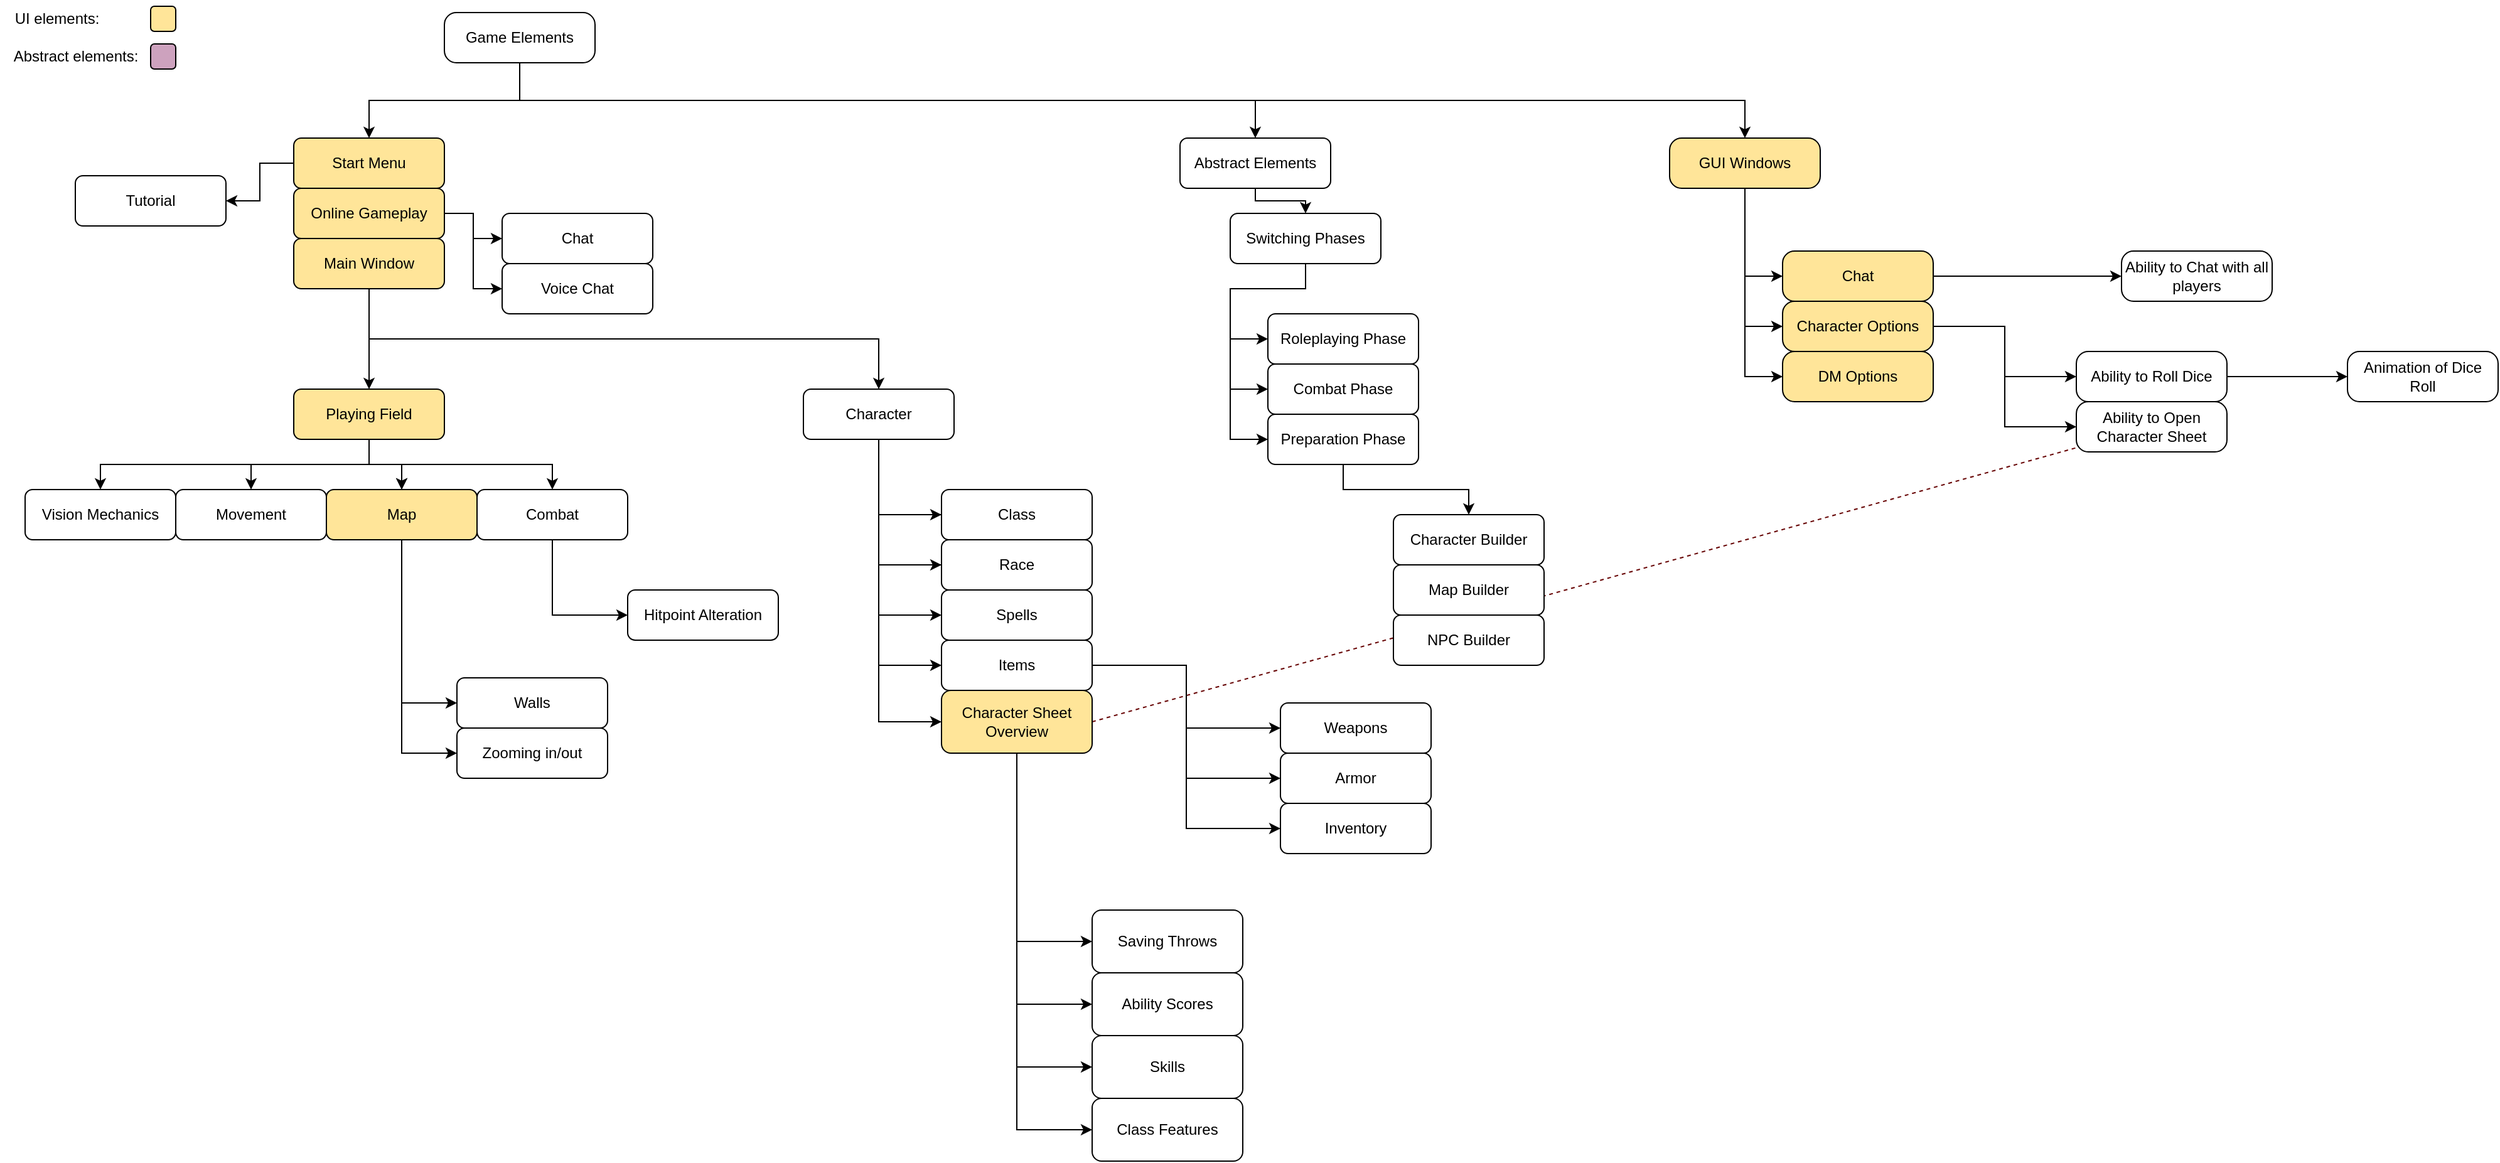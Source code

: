 <mxfile version="20.6.0" type="github">
  <diagram id="C5RBs43oDa-KdzZeNtuy" name="Page-1">
    <mxGraphModel dx="2328" dy="1014" grid="1" gridSize="10" guides="1" tooltips="1" connect="1" arrows="1" fold="1" page="1" pageScale="1" pageWidth="827" pageHeight="1169" math="0" shadow="0">
      <root>
        <mxCell id="WIyWlLk6GJQsqaUBKTNV-0" />
        <mxCell id="WIyWlLk6GJQsqaUBKTNV-1" parent="WIyWlLk6GJQsqaUBKTNV-0" />
        <mxCell id="N38WtRVTKWSG2oZ_eV62-8" value="" style="endArrow=none;dashed=1;html=1;rounded=0;entryX=0.5;entryY=1;entryDx=0;entryDy=0;exitX=1;exitY=0.5;exitDx=0;exitDy=0;fillColor=#660000;strokeColor=#660000;" parent="WIyWlLk6GJQsqaUBKTNV-1" source="jx4LFwp-OBBai578u4oB-44" target="N38WtRVTKWSG2oZ_eV62-4" edge="1">
          <mxGeometry width="50" height="50" relative="1" as="geometry">
            <mxPoint x="1400" y="530" as="sourcePoint" />
            <mxPoint x="1450" y="480" as="targetPoint" />
            <Array as="points">
              <mxPoint x="1714" y="350" />
            </Array>
          </mxGeometry>
        </mxCell>
        <mxCell id="jx4LFwp-OBBai578u4oB-67" style="edgeStyle=orthogonalEdgeStyle;rounded=0;orthogonalLoop=1;jettySize=auto;html=1;entryX=0.5;entryY=0;entryDx=0;entryDy=0;" parent="WIyWlLk6GJQsqaUBKTNV-1" source="X6m0LNsTIrMTmhEbzn1Y-8" target="X6m0LNsTIrMTmhEbzn1Y-15" edge="1">
          <mxGeometry relative="1" as="geometry" />
        </mxCell>
        <mxCell id="jx4LFwp-OBBai578u4oB-74" style="edgeStyle=orthogonalEdgeStyle;rounded=0;orthogonalLoop=1;jettySize=auto;html=1;exitX=0.5;exitY=1;exitDx=0;exitDy=0;" parent="WIyWlLk6GJQsqaUBKTNV-1" source="X6m0LNsTIrMTmhEbzn1Y-8" target="X6m0LNsTIrMTmhEbzn1Y-19" edge="1">
          <mxGeometry relative="1" as="geometry" />
        </mxCell>
        <mxCell id="jx4LFwp-OBBai578u4oB-75" style="edgeStyle=orthogonalEdgeStyle;rounded=0;orthogonalLoop=1;jettySize=auto;html=1;entryX=0.5;entryY=0;entryDx=0;entryDy=0;exitX=0.5;exitY=1;exitDx=0;exitDy=0;" parent="WIyWlLk6GJQsqaUBKTNV-1" source="X6m0LNsTIrMTmhEbzn1Y-8" target="jx4LFwp-OBBai578u4oB-64" edge="1">
          <mxGeometry relative="1" as="geometry" />
        </mxCell>
        <mxCell id="X6m0LNsTIrMTmhEbzn1Y-8" value="Game Elements" style="rounded=1;whiteSpace=wrap;html=1;arcSize=24;" parent="WIyWlLk6GJQsqaUBKTNV-1" vertex="1">
          <mxGeometry x="354" y="20" width="120" height="40" as="geometry" />
        </mxCell>
        <mxCell id="A_jg6QtYTX-o13DUDRs6-0" value="" style="edgeStyle=orthogonalEdgeStyle;rounded=0;orthogonalLoop=1;jettySize=auto;html=1;" parent="WIyWlLk6GJQsqaUBKTNV-1" source="X6m0LNsTIrMTmhEbzn1Y-15" target="LVBtN3Xu9n1xNQjiw8Hy-2" edge="1">
          <mxGeometry relative="1" as="geometry" />
        </mxCell>
        <mxCell id="X6m0LNsTIrMTmhEbzn1Y-15" value="Start Menu" style="rounded=1;whiteSpace=wrap;html=1;fillColor=#FFE599;" parent="WIyWlLk6GJQsqaUBKTNV-1" vertex="1">
          <mxGeometry x="234" y="120" width="120" height="40" as="geometry" />
        </mxCell>
        <mxCell id="jx4LFwp-OBBai578u4oB-3" style="edgeStyle=orthogonalEdgeStyle;rounded=0;orthogonalLoop=1;jettySize=auto;html=1;exitX=1;exitY=0.5;exitDx=0;exitDy=0;entryX=0;entryY=0.5;entryDx=0;entryDy=0;" parent="WIyWlLk6GJQsqaUBKTNV-1" source="X6m0LNsTIrMTmhEbzn1Y-16" target="jx4LFwp-OBBai578u4oB-2" edge="1">
          <mxGeometry relative="1" as="geometry" />
        </mxCell>
        <mxCell id="jx4LFwp-OBBai578u4oB-53" style="edgeStyle=orthogonalEdgeStyle;rounded=0;orthogonalLoop=1;jettySize=auto;html=1;exitX=1;exitY=0.5;exitDx=0;exitDy=0;entryX=0;entryY=0.5;entryDx=0;entryDy=0;" parent="WIyWlLk6GJQsqaUBKTNV-1" source="X6m0LNsTIrMTmhEbzn1Y-16" target="jx4LFwp-OBBai578u4oB-4" edge="1">
          <mxGeometry relative="1" as="geometry" />
        </mxCell>
        <mxCell id="X6m0LNsTIrMTmhEbzn1Y-16" value="Online Gameplay" style="rounded=1;whiteSpace=wrap;html=1;fillColor=#FFE599;" parent="WIyWlLk6GJQsqaUBKTNV-1" vertex="1">
          <mxGeometry x="234" y="160" width="120" height="40" as="geometry" />
        </mxCell>
        <mxCell id="jx4LFwp-OBBai578u4oB-26" style="edgeStyle=orthogonalEdgeStyle;rounded=0;orthogonalLoop=1;jettySize=auto;html=1;exitX=0.5;exitY=1;exitDx=0;exitDy=0;" parent="WIyWlLk6GJQsqaUBKTNV-1" source="X6m0LNsTIrMTmhEbzn1Y-17" target="jx4LFwp-OBBai578u4oB-25" edge="1">
          <mxGeometry relative="1" as="geometry" />
        </mxCell>
        <mxCell id="X6m0LNsTIrMTmhEbzn1Y-17" value="Main Window" style="rounded=1;whiteSpace=wrap;html=1;fillColor=#FFE599;" parent="WIyWlLk6GJQsqaUBKTNV-1" vertex="1">
          <mxGeometry x="234" y="200" width="120" height="40" as="geometry" />
        </mxCell>
        <mxCell id="jx4LFwp-OBBai578u4oB-8" style="edgeStyle=orthogonalEdgeStyle;rounded=0;orthogonalLoop=1;jettySize=auto;html=1;exitX=0.5;exitY=1;exitDx=0;exitDy=0;entryX=0.5;entryY=0;entryDx=0;entryDy=0;" parent="WIyWlLk6GJQsqaUBKTNV-1" source="X6m0LNsTIrMTmhEbzn1Y-19" target="X6m0LNsTIrMTmhEbzn1Y-24" edge="1">
          <mxGeometry relative="1" as="geometry">
            <Array as="points">
              <mxPoint x="1000" y="170" />
              <mxPoint x="1040" y="170" />
            </Array>
          </mxGeometry>
        </mxCell>
        <mxCell id="X6m0LNsTIrMTmhEbzn1Y-19" value="Abstract Elements" style="rounded=1;whiteSpace=wrap;html=1;" parent="WIyWlLk6GJQsqaUBKTNV-1" vertex="1">
          <mxGeometry x="940" y="120" width="120" height="40" as="geometry" />
        </mxCell>
        <mxCell id="X6m0LNsTIrMTmhEbzn1Y-21" value="Roleplaying Phase&lt;br&gt;" style="rounded=1;whiteSpace=wrap;html=1;" parent="WIyWlLk6GJQsqaUBKTNV-1" vertex="1">
          <mxGeometry x="1010" y="260" width="120" height="40" as="geometry" />
        </mxCell>
        <mxCell id="X6m0LNsTIrMTmhEbzn1Y-22" value="Combat Phase" style="rounded=1;whiteSpace=wrap;html=1;" parent="WIyWlLk6GJQsqaUBKTNV-1" vertex="1">
          <mxGeometry x="1010" y="300" width="120" height="40" as="geometry" />
        </mxCell>
        <mxCell id="jx4LFwp-OBBai578u4oB-10" style="edgeStyle=orthogonalEdgeStyle;rounded=0;orthogonalLoop=1;jettySize=auto;html=1;exitX=0.5;exitY=1;exitDx=0;exitDy=0;" parent="WIyWlLk6GJQsqaUBKTNV-1" source="X6m0LNsTIrMTmhEbzn1Y-23" target="jx4LFwp-OBBai578u4oB-9" edge="1">
          <mxGeometry relative="1" as="geometry" />
        </mxCell>
        <mxCell id="X6m0LNsTIrMTmhEbzn1Y-23" value="Preparation Phase" style="rounded=1;whiteSpace=wrap;html=1;" parent="WIyWlLk6GJQsqaUBKTNV-1" vertex="1">
          <mxGeometry x="1010" y="340" width="120" height="40" as="geometry" />
        </mxCell>
        <mxCell id="X6m0LNsTIrMTmhEbzn1Y-24" value="Switching Phases" style="rounded=1;whiteSpace=wrap;html=1;" parent="WIyWlLk6GJQsqaUBKTNV-1" vertex="1">
          <mxGeometry x="980" y="180" width="120" height="40" as="geometry" />
        </mxCell>
        <mxCell id="X6m0LNsTIrMTmhEbzn1Y-34" value="" style="endArrow=classic;html=1;rounded=0;exitX=0.5;exitY=1;exitDx=0;exitDy=0;entryX=0;entryY=0.5;entryDx=0;entryDy=0;" parent="WIyWlLk6GJQsqaUBKTNV-1" source="X6m0LNsTIrMTmhEbzn1Y-24" target="X6m0LNsTIrMTmhEbzn1Y-21" edge="1">
          <mxGeometry width="50" height="50" relative="1" as="geometry">
            <mxPoint x="980" y="240" as="sourcePoint" />
            <mxPoint x="980" y="340" as="targetPoint" />
            <Array as="points">
              <mxPoint x="1040" y="240" />
              <mxPoint x="980" y="240" />
              <mxPoint x="980" y="280" />
            </Array>
          </mxGeometry>
        </mxCell>
        <mxCell id="X6m0LNsTIrMTmhEbzn1Y-35" value="" style="endArrow=classic;html=1;rounded=0;entryX=0;entryY=0.5;entryDx=0;entryDy=0;" parent="WIyWlLk6GJQsqaUBKTNV-1" target="X6m0LNsTIrMTmhEbzn1Y-23" edge="1">
          <mxGeometry width="50" height="50" relative="1" as="geometry">
            <mxPoint x="980" y="240" as="sourcePoint" />
            <mxPoint x="1017" y="270" as="targetPoint" />
            <Array as="points">
              <mxPoint x="980" y="360" />
            </Array>
          </mxGeometry>
        </mxCell>
        <mxCell id="X6m0LNsTIrMTmhEbzn1Y-38" value="" style="endArrow=classic;html=1;rounded=0;entryX=0;entryY=0.5;entryDx=0;entryDy=0;" parent="WIyWlLk6GJQsqaUBKTNV-1" target="X6m0LNsTIrMTmhEbzn1Y-22" edge="1">
          <mxGeometry width="50" height="50" relative="1" as="geometry">
            <mxPoint x="980" y="240" as="sourcePoint" />
            <mxPoint x="1027" y="280" as="targetPoint" />
            <Array as="points">
              <mxPoint x="980" y="320" />
            </Array>
          </mxGeometry>
        </mxCell>
        <mxCell id="X6m0LNsTIrMTmhEbzn1Y-41" value="" style="endArrow=classic;html=1;rounded=0;exitX=0.5;exitY=1;exitDx=0;exitDy=0;" parent="WIyWlLk6GJQsqaUBKTNV-1" source="X6m0LNsTIrMTmhEbzn1Y-17" edge="1">
          <mxGeometry width="50" height="50" relative="1" as="geometry">
            <mxPoint x="410" y="320" as="sourcePoint" />
            <mxPoint x="294" y="320" as="targetPoint" />
          </mxGeometry>
        </mxCell>
        <mxCell id="jx4LFwp-OBBai578u4oB-14" style="edgeStyle=orthogonalEdgeStyle;rounded=0;orthogonalLoop=1;jettySize=auto;html=1;exitX=0.5;exitY=1;exitDx=0;exitDy=0;" parent="WIyWlLk6GJQsqaUBKTNV-1" source="X6m0LNsTIrMTmhEbzn1Y-42" target="jx4LFwp-OBBai578u4oB-13" edge="1">
          <mxGeometry relative="1" as="geometry" />
        </mxCell>
        <mxCell id="jx4LFwp-OBBai578u4oB-16" style="edgeStyle=orthogonalEdgeStyle;rounded=0;orthogonalLoop=1;jettySize=auto;html=1;exitX=0.5;exitY=1;exitDx=0;exitDy=0;" parent="WIyWlLk6GJQsqaUBKTNV-1" source="X6m0LNsTIrMTmhEbzn1Y-42" target="jx4LFwp-OBBai578u4oB-15" edge="1">
          <mxGeometry relative="1" as="geometry" />
        </mxCell>
        <mxCell id="jx4LFwp-OBBai578u4oB-18" style="edgeStyle=orthogonalEdgeStyle;rounded=0;orthogonalLoop=1;jettySize=auto;html=1;exitX=0.5;exitY=1;exitDx=0;exitDy=0;" parent="WIyWlLk6GJQsqaUBKTNV-1" source="X6m0LNsTIrMTmhEbzn1Y-42" target="jx4LFwp-OBBai578u4oB-17" edge="1">
          <mxGeometry relative="1" as="geometry" />
        </mxCell>
        <mxCell id="jx4LFwp-OBBai578u4oB-20" style="edgeStyle=orthogonalEdgeStyle;rounded=0;orthogonalLoop=1;jettySize=auto;html=1;exitX=0.5;exitY=1;exitDx=0;exitDy=0;" parent="WIyWlLk6GJQsqaUBKTNV-1" source="X6m0LNsTIrMTmhEbzn1Y-42" target="jx4LFwp-OBBai578u4oB-19" edge="1">
          <mxGeometry relative="1" as="geometry" />
        </mxCell>
        <mxCell id="A_jg6QtYTX-o13DUDRs6-1" value="" style="edgeStyle=orthogonalEdgeStyle;rounded=0;orthogonalLoop=1;jettySize=auto;html=1;" parent="WIyWlLk6GJQsqaUBKTNV-1" source="X6m0LNsTIrMTmhEbzn1Y-42" target="jx4LFwp-OBBai578u4oB-15" edge="1">
          <mxGeometry relative="1" as="geometry" />
        </mxCell>
        <mxCell id="X6m0LNsTIrMTmhEbzn1Y-42" value="Playing Field" style="rounded=1;whiteSpace=wrap;html=1;fillColor=#FFE599;" parent="WIyWlLk6GJQsqaUBKTNV-1" vertex="1">
          <mxGeometry x="234" y="320" width="120" height="40" as="geometry" />
        </mxCell>
        <mxCell id="jx4LFwp-OBBai578u4oB-0" value="" style="rounded=1;whiteSpace=wrap;html=1;fillColor=#FFE599;" parent="WIyWlLk6GJQsqaUBKTNV-1" vertex="1">
          <mxGeometry x="120" y="15" width="20" height="20" as="geometry" />
        </mxCell>
        <mxCell id="jx4LFwp-OBBai578u4oB-5" style="edgeStyle=orthogonalEdgeStyle;rounded=0;orthogonalLoop=1;jettySize=auto;html=1;" parent="WIyWlLk6GJQsqaUBKTNV-1" source="jx4LFwp-OBBai578u4oB-2" target="jx4LFwp-OBBai578u4oB-4" edge="1">
          <mxGeometry relative="1" as="geometry" />
        </mxCell>
        <mxCell id="jx4LFwp-OBBai578u4oB-2" value="Chat" style="rounded=1;whiteSpace=wrap;html=1;" parent="WIyWlLk6GJQsqaUBKTNV-1" vertex="1">
          <mxGeometry x="400" y="180" width="120" height="40" as="geometry" />
        </mxCell>
        <mxCell id="jx4LFwp-OBBai578u4oB-4" value="Voice Chat" style="rounded=1;whiteSpace=wrap;html=1;" parent="WIyWlLk6GJQsqaUBKTNV-1" vertex="1">
          <mxGeometry x="400" y="220" width="120" height="40" as="geometry" />
        </mxCell>
        <mxCell id="jx4LFwp-OBBai578u4oB-12" style="edgeStyle=orthogonalEdgeStyle;rounded=0;orthogonalLoop=1;jettySize=auto;html=1;exitX=0.5;exitY=1;exitDx=0;exitDy=0;" parent="WIyWlLk6GJQsqaUBKTNV-1" source="jx4LFwp-OBBai578u4oB-9" target="jx4LFwp-OBBai578u4oB-11" edge="1">
          <mxGeometry relative="1" as="geometry" />
        </mxCell>
        <mxCell id="jx4LFwp-OBBai578u4oB-9" value="Character Builder" style="rounded=1;whiteSpace=wrap;html=1;" parent="WIyWlLk6GJQsqaUBKTNV-1" vertex="1">
          <mxGeometry x="1110" y="420" width="120" height="40" as="geometry" />
        </mxCell>
        <mxCell id="jx4LFwp-OBBai578u4oB-11" value="Map Builder" style="rounded=1;whiteSpace=wrap;html=1;" parent="WIyWlLk6GJQsqaUBKTNV-1" vertex="1">
          <mxGeometry x="1110" y="460" width="120" height="40" as="geometry" />
        </mxCell>
        <mxCell id="jx4LFwp-OBBai578u4oB-13" value="Movement" style="rounded=1;whiteSpace=wrap;html=1;" parent="WIyWlLk6GJQsqaUBKTNV-1" vertex="1">
          <mxGeometry x="140" y="400" width="120" height="40" as="geometry" />
        </mxCell>
        <mxCell id="jx4LFwp-OBBai578u4oB-22" style="edgeStyle=orthogonalEdgeStyle;rounded=0;orthogonalLoop=1;jettySize=auto;html=1;exitX=0.5;exitY=1;exitDx=0;exitDy=0;entryX=0;entryY=0.5;entryDx=0;entryDy=0;" parent="WIyWlLk6GJQsqaUBKTNV-1" source="jx4LFwp-OBBai578u4oB-15" target="jx4LFwp-OBBai578u4oB-21" edge="1">
          <mxGeometry relative="1" as="geometry" />
        </mxCell>
        <mxCell id="jx4LFwp-OBBai578u4oB-59" style="edgeStyle=orthogonalEdgeStyle;rounded=0;orthogonalLoop=1;jettySize=auto;html=1;entryX=0;entryY=0.5;entryDx=0;entryDy=0;" parent="WIyWlLk6GJQsqaUBKTNV-1" source="jx4LFwp-OBBai578u4oB-15" target="jx4LFwp-OBBai578u4oB-57" edge="1">
          <mxGeometry relative="1" as="geometry" />
        </mxCell>
        <mxCell id="jx4LFwp-OBBai578u4oB-15" value="Map" style="rounded=1;whiteSpace=wrap;html=1;fillColor=#FFE599;" parent="WIyWlLk6GJQsqaUBKTNV-1" vertex="1">
          <mxGeometry x="260" y="400" width="120" height="40" as="geometry" />
        </mxCell>
        <mxCell id="jx4LFwp-OBBai578u4oB-63" style="edgeStyle=orthogonalEdgeStyle;rounded=0;orthogonalLoop=1;jettySize=auto;html=1;entryX=0;entryY=0.5;entryDx=0;entryDy=0;" parent="WIyWlLk6GJQsqaUBKTNV-1" source="jx4LFwp-OBBai578u4oB-17" target="jx4LFwp-OBBai578u4oB-62" edge="1">
          <mxGeometry relative="1" as="geometry" />
        </mxCell>
        <mxCell id="jx4LFwp-OBBai578u4oB-17" value="Combat" style="rounded=1;whiteSpace=wrap;html=1;" parent="WIyWlLk6GJQsqaUBKTNV-1" vertex="1">
          <mxGeometry x="380" y="400" width="120" height="40" as="geometry" />
        </mxCell>
        <mxCell id="jx4LFwp-OBBai578u4oB-19" value="Vision Mechanics" style="rounded=1;whiteSpace=wrap;html=1;" parent="WIyWlLk6GJQsqaUBKTNV-1" vertex="1">
          <mxGeometry x="20" y="400" width="120" height="40" as="geometry" />
        </mxCell>
        <mxCell id="jx4LFwp-OBBai578u4oB-21" value="Zooming in/out" style="rounded=1;whiteSpace=wrap;html=1;" parent="WIyWlLk6GJQsqaUBKTNV-1" vertex="1">
          <mxGeometry x="364" y="590" width="120" height="40" as="geometry" />
        </mxCell>
        <mxCell id="jx4LFwp-OBBai578u4oB-28" style="edgeStyle=orthogonalEdgeStyle;rounded=0;orthogonalLoop=1;jettySize=auto;html=1;" parent="WIyWlLk6GJQsqaUBKTNV-1" source="jx4LFwp-OBBai578u4oB-25" target="jx4LFwp-OBBai578u4oB-27" edge="1">
          <mxGeometry relative="1" as="geometry">
            <Array as="points">
              <mxPoint x="700" y="420" />
            </Array>
          </mxGeometry>
        </mxCell>
        <mxCell id="jx4LFwp-OBBai578u4oB-30" style="edgeStyle=orthogonalEdgeStyle;rounded=0;orthogonalLoop=1;jettySize=auto;html=1;entryX=0;entryY=0.5;entryDx=0;entryDy=0;" parent="WIyWlLk6GJQsqaUBKTNV-1" source="jx4LFwp-OBBai578u4oB-25" target="jx4LFwp-OBBai578u4oB-29" edge="1">
          <mxGeometry relative="1" as="geometry" />
        </mxCell>
        <mxCell id="jx4LFwp-OBBai578u4oB-32" style="edgeStyle=orthogonalEdgeStyle;rounded=0;orthogonalLoop=1;jettySize=auto;html=1;" parent="WIyWlLk6GJQsqaUBKTNV-1" source="jx4LFwp-OBBai578u4oB-25" target="jx4LFwp-OBBai578u4oB-31" edge="1">
          <mxGeometry relative="1" as="geometry" />
        </mxCell>
        <mxCell id="jx4LFwp-OBBai578u4oB-33" style="edgeStyle=orthogonalEdgeStyle;rounded=0;orthogonalLoop=1;jettySize=auto;html=1;exitX=0.5;exitY=1;exitDx=0;exitDy=0;entryX=0;entryY=0.5;entryDx=0;entryDy=0;" parent="WIyWlLk6GJQsqaUBKTNV-1" source="jx4LFwp-OBBai578u4oB-25" target="jx4LFwp-OBBai578u4oB-31" edge="1">
          <mxGeometry relative="1" as="geometry" />
        </mxCell>
        <mxCell id="jx4LFwp-OBBai578u4oB-37" style="edgeStyle=orthogonalEdgeStyle;rounded=0;orthogonalLoop=1;jettySize=auto;html=1;exitX=0.5;exitY=1;exitDx=0;exitDy=0;entryX=0;entryY=0.5;entryDx=0;entryDy=0;" parent="WIyWlLk6GJQsqaUBKTNV-1" source="jx4LFwp-OBBai578u4oB-25" target="jx4LFwp-OBBai578u4oB-34" edge="1">
          <mxGeometry relative="1" as="geometry" />
        </mxCell>
        <mxCell id="jx4LFwp-OBBai578u4oB-45" style="edgeStyle=orthogonalEdgeStyle;rounded=0;orthogonalLoop=1;jettySize=auto;html=1;exitX=0.5;exitY=1;exitDx=0;exitDy=0;" parent="WIyWlLk6GJQsqaUBKTNV-1" source="jx4LFwp-OBBai578u4oB-25" target="jx4LFwp-OBBai578u4oB-44" edge="1">
          <mxGeometry relative="1" as="geometry" />
        </mxCell>
        <mxCell id="jx4LFwp-OBBai578u4oB-46" style="edgeStyle=orthogonalEdgeStyle;rounded=0;orthogonalLoop=1;jettySize=auto;html=1;exitX=0.5;exitY=1;exitDx=0;exitDy=0;entryX=0;entryY=0.5;entryDx=0;entryDy=0;" parent="WIyWlLk6GJQsqaUBKTNV-1" source="jx4LFwp-OBBai578u4oB-25" target="jx4LFwp-OBBai578u4oB-44" edge="1">
          <mxGeometry relative="1" as="geometry" />
        </mxCell>
        <mxCell id="jx4LFwp-OBBai578u4oB-25" value="Character" style="rounded=1;whiteSpace=wrap;html=1;" parent="WIyWlLk6GJQsqaUBKTNV-1" vertex="1">
          <mxGeometry x="640" y="320" width="120" height="40" as="geometry" />
        </mxCell>
        <mxCell id="jx4LFwp-OBBai578u4oB-27" value="Class" style="rounded=1;whiteSpace=wrap;html=1;" parent="WIyWlLk6GJQsqaUBKTNV-1" vertex="1">
          <mxGeometry x="750" y="400" width="120" height="40" as="geometry" />
        </mxCell>
        <mxCell id="jx4LFwp-OBBai578u4oB-29" value="Race" style="rounded=1;whiteSpace=wrap;html=1;" parent="WIyWlLk6GJQsqaUBKTNV-1" vertex="1">
          <mxGeometry x="750" y="440" width="120" height="40" as="geometry" />
        </mxCell>
        <mxCell id="jx4LFwp-OBBai578u4oB-31" value="Spells" style="rounded=1;whiteSpace=wrap;html=1;" parent="WIyWlLk6GJQsqaUBKTNV-1" vertex="1">
          <mxGeometry x="750" y="480" width="120" height="40" as="geometry" />
        </mxCell>
        <mxCell id="jx4LFwp-OBBai578u4oB-39" style="edgeStyle=orthogonalEdgeStyle;rounded=0;orthogonalLoop=1;jettySize=auto;html=1;exitX=1;exitY=0.5;exitDx=0;exitDy=0;entryX=0;entryY=0.5;entryDx=0;entryDy=0;" parent="WIyWlLk6GJQsqaUBKTNV-1" source="jx4LFwp-OBBai578u4oB-34" target="jx4LFwp-OBBai578u4oB-38" edge="1">
          <mxGeometry relative="1" as="geometry" />
        </mxCell>
        <mxCell id="jx4LFwp-OBBai578u4oB-41" style="edgeStyle=orthogonalEdgeStyle;rounded=0;orthogonalLoop=1;jettySize=auto;html=1;exitX=1;exitY=0.5;exitDx=0;exitDy=0;entryX=0;entryY=0.5;entryDx=0;entryDy=0;" parent="WIyWlLk6GJQsqaUBKTNV-1" source="jx4LFwp-OBBai578u4oB-34" target="jx4LFwp-OBBai578u4oB-40" edge="1">
          <mxGeometry relative="1" as="geometry" />
        </mxCell>
        <mxCell id="jx4LFwp-OBBai578u4oB-43" style="edgeStyle=orthogonalEdgeStyle;rounded=0;orthogonalLoop=1;jettySize=auto;html=1;exitX=1;exitY=0.5;exitDx=0;exitDy=0;entryX=0;entryY=0.5;entryDx=0;entryDy=0;" parent="WIyWlLk6GJQsqaUBKTNV-1" source="jx4LFwp-OBBai578u4oB-34" target="jx4LFwp-OBBai578u4oB-42" edge="1">
          <mxGeometry relative="1" as="geometry" />
        </mxCell>
        <mxCell id="jx4LFwp-OBBai578u4oB-34" value="Items" style="rounded=1;whiteSpace=wrap;html=1;" parent="WIyWlLk6GJQsqaUBKTNV-1" vertex="1">
          <mxGeometry x="750" y="520" width="120" height="40" as="geometry" />
        </mxCell>
        <mxCell id="jx4LFwp-OBBai578u4oB-38" value="Weapons" style="rounded=1;whiteSpace=wrap;html=1;" parent="WIyWlLk6GJQsqaUBKTNV-1" vertex="1">
          <mxGeometry x="1020" y="570" width="120" height="40" as="geometry" />
        </mxCell>
        <mxCell id="jx4LFwp-OBBai578u4oB-40" value="Armor" style="rounded=1;whiteSpace=wrap;html=1;" parent="WIyWlLk6GJQsqaUBKTNV-1" vertex="1">
          <mxGeometry x="1020" y="610" width="120" height="40" as="geometry" />
        </mxCell>
        <mxCell id="jx4LFwp-OBBai578u4oB-42" value="Inventory" style="rounded=1;whiteSpace=wrap;html=1;" parent="WIyWlLk6GJQsqaUBKTNV-1" vertex="1">
          <mxGeometry x="1020" y="650" width="120" height="40" as="geometry" />
        </mxCell>
        <mxCell id="jx4LFwp-OBBai578u4oB-48" style="edgeStyle=orthogonalEdgeStyle;rounded=0;orthogonalLoop=1;jettySize=auto;html=1;entryX=0;entryY=0.5;entryDx=0;entryDy=0;" parent="WIyWlLk6GJQsqaUBKTNV-1" source="jx4LFwp-OBBai578u4oB-44" target="jx4LFwp-OBBai578u4oB-47" edge="1">
          <mxGeometry relative="1" as="geometry" />
        </mxCell>
        <mxCell id="ZDpdqGoxNQ8h-dEn4phO-3" style="edgeStyle=orthogonalEdgeStyle;rounded=0;orthogonalLoop=1;jettySize=auto;html=1;entryX=0;entryY=0.5;entryDx=0;entryDy=0;" parent="WIyWlLk6GJQsqaUBKTNV-1" source="jx4LFwp-OBBai578u4oB-44" target="jx4LFwp-OBBai578u4oB-49" edge="1">
          <mxGeometry relative="1" as="geometry" />
        </mxCell>
        <mxCell id="ZDpdqGoxNQ8h-dEn4phO-4" style="edgeStyle=orthogonalEdgeStyle;rounded=0;orthogonalLoop=1;jettySize=auto;html=1;entryX=0;entryY=0.5;entryDx=0;entryDy=0;" parent="WIyWlLk6GJQsqaUBKTNV-1" source="jx4LFwp-OBBai578u4oB-44" target="jx4LFwp-OBBai578u4oB-50" edge="1">
          <mxGeometry relative="1" as="geometry" />
        </mxCell>
        <mxCell id="ZDpdqGoxNQ8h-dEn4phO-5" style="edgeStyle=orthogonalEdgeStyle;rounded=0;orthogonalLoop=1;jettySize=auto;html=1;entryX=0;entryY=0.5;entryDx=0;entryDy=0;" parent="WIyWlLk6GJQsqaUBKTNV-1" source="jx4LFwp-OBBai578u4oB-44" target="jx4LFwp-OBBai578u4oB-51" edge="1">
          <mxGeometry relative="1" as="geometry" />
        </mxCell>
        <mxCell id="jx4LFwp-OBBai578u4oB-44" value="Character Sheet Overview" style="rounded=1;whiteSpace=wrap;html=1;fillColor=#FFE599;" parent="WIyWlLk6GJQsqaUBKTNV-1" vertex="1">
          <mxGeometry x="750" y="560" width="120" height="50" as="geometry" />
        </mxCell>
        <mxCell id="jx4LFwp-OBBai578u4oB-52" style="edgeStyle=orthogonalEdgeStyle;rounded=0;orthogonalLoop=1;jettySize=auto;html=1;exitX=0.75;exitY=1;exitDx=0;exitDy=0;" parent="WIyWlLk6GJQsqaUBKTNV-1" source="jx4LFwp-OBBai578u4oB-47" target="jx4LFwp-OBBai578u4oB-51" edge="1">
          <mxGeometry relative="1" as="geometry" />
        </mxCell>
        <mxCell id="jx4LFwp-OBBai578u4oB-47" value="Saving Throws" style="rounded=1;whiteSpace=wrap;html=1;" parent="WIyWlLk6GJQsqaUBKTNV-1" vertex="1">
          <mxGeometry x="870" y="735" width="120" height="50" as="geometry" />
        </mxCell>
        <mxCell id="jx4LFwp-OBBai578u4oB-49" value="Ability Scores" style="rounded=1;whiteSpace=wrap;html=1;" parent="WIyWlLk6GJQsqaUBKTNV-1" vertex="1">
          <mxGeometry x="870" y="785" width="120" height="50" as="geometry" />
        </mxCell>
        <mxCell id="jx4LFwp-OBBai578u4oB-50" value="Skills" style="rounded=1;whiteSpace=wrap;html=1;" parent="WIyWlLk6GJQsqaUBKTNV-1" vertex="1">
          <mxGeometry x="870" y="835" width="120" height="50" as="geometry" />
        </mxCell>
        <mxCell id="jx4LFwp-OBBai578u4oB-51" value="Class Features" style="rounded=1;whiteSpace=wrap;html=1;" parent="WIyWlLk6GJQsqaUBKTNV-1" vertex="1">
          <mxGeometry x="870" y="885" width="120" height="50" as="geometry" />
        </mxCell>
        <mxCell id="jx4LFwp-OBBai578u4oB-57" value="Walls" style="rounded=1;whiteSpace=wrap;html=1;" parent="WIyWlLk6GJQsqaUBKTNV-1" vertex="1">
          <mxGeometry x="364" y="550" width="120" height="40" as="geometry" />
        </mxCell>
        <mxCell id="jx4LFwp-OBBai578u4oB-62" value="Hitpoint Alteration" style="rounded=1;whiteSpace=wrap;html=1;" parent="WIyWlLk6GJQsqaUBKTNV-1" vertex="1">
          <mxGeometry x="500" y="480" width="120" height="40" as="geometry" />
        </mxCell>
        <mxCell id="jx4LFwp-OBBai578u4oB-69" style="edgeStyle=orthogonalEdgeStyle;rounded=0;orthogonalLoop=1;jettySize=auto;html=1;entryX=0;entryY=0.5;entryDx=0;entryDy=0;" parent="WIyWlLk6GJQsqaUBKTNV-1" source="jx4LFwp-OBBai578u4oB-64" target="jx4LFwp-OBBai578u4oB-68" edge="1">
          <mxGeometry relative="1" as="geometry" />
        </mxCell>
        <mxCell id="jx4LFwp-OBBai578u4oB-72" style="edgeStyle=orthogonalEdgeStyle;rounded=0;orthogonalLoop=1;jettySize=auto;html=1;entryX=0;entryY=0.5;entryDx=0;entryDy=0;" parent="WIyWlLk6GJQsqaUBKTNV-1" source="jx4LFwp-OBBai578u4oB-64" target="jx4LFwp-OBBai578u4oB-70" edge="1">
          <mxGeometry relative="1" as="geometry" />
        </mxCell>
        <mxCell id="jx4LFwp-OBBai578u4oB-73" style="edgeStyle=orthogonalEdgeStyle;rounded=0;orthogonalLoop=1;jettySize=auto;html=1;entryX=0;entryY=0.5;entryDx=0;entryDy=0;" parent="WIyWlLk6GJQsqaUBKTNV-1" source="jx4LFwp-OBBai578u4oB-64" target="jx4LFwp-OBBai578u4oB-71" edge="1">
          <mxGeometry relative="1" as="geometry" />
        </mxCell>
        <mxCell id="jx4LFwp-OBBai578u4oB-64" value="GUI Windows" style="rounded=1;whiteSpace=wrap;html=1;arcSize=24;fillColor=#FFE599;" parent="WIyWlLk6GJQsqaUBKTNV-1" vertex="1">
          <mxGeometry x="1330" y="120" width="120" height="40" as="geometry" />
        </mxCell>
        <mxCell id="N38WtRVTKWSG2oZ_eV62-3" style="edgeStyle=orthogonalEdgeStyle;rounded=0;orthogonalLoop=1;jettySize=auto;html=1;" parent="WIyWlLk6GJQsqaUBKTNV-1" source="jx4LFwp-OBBai578u4oB-68" target="N38WtRVTKWSG2oZ_eV62-2" edge="1">
          <mxGeometry relative="1" as="geometry" />
        </mxCell>
        <mxCell id="jx4LFwp-OBBai578u4oB-68" value="Chat" style="rounded=1;whiteSpace=wrap;html=1;arcSize=24;fillColor=#FFE599;" parent="WIyWlLk6GJQsqaUBKTNV-1" vertex="1">
          <mxGeometry x="1420" y="210" width="120" height="40" as="geometry" />
        </mxCell>
        <mxCell id="N38WtRVTKWSG2oZ_eV62-1" style="edgeStyle=orthogonalEdgeStyle;rounded=0;orthogonalLoop=1;jettySize=auto;html=1;" parent="WIyWlLk6GJQsqaUBKTNV-1" source="jx4LFwp-OBBai578u4oB-70" target="N38WtRVTKWSG2oZ_eV62-0" edge="1">
          <mxGeometry relative="1" as="geometry" />
        </mxCell>
        <mxCell id="N38WtRVTKWSG2oZ_eV62-5" style="edgeStyle=orthogonalEdgeStyle;rounded=0;orthogonalLoop=1;jettySize=auto;html=1;entryX=0;entryY=0.5;entryDx=0;entryDy=0;" parent="WIyWlLk6GJQsqaUBKTNV-1" source="jx4LFwp-OBBai578u4oB-70" target="N38WtRVTKWSG2oZ_eV62-4" edge="1">
          <mxGeometry relative="1" as="geometry" />
        </mxCell>
        <mxCell id="jx4LFwp-OBBai578u4oB-70" value="Character Options" style="rounded=1;whiteSpace=wrap;html=1;arcSize=24;fillColor=#FFE599;" parent="WIyWlLk6GJQsqaUBKTNV-1" vertex="1">
          <mxGeometry x="1420" y="250" width="120" height="40" as="geometry" />
        </mxCell>
        <mxCell id="jx4LFwp-OBBai578u4oB-71" value="DM Options" style="rounded=1;whiteSpace=wrap;html=1;arcSize=24;fillColor=#FFE599;" parent="WIyWlLk6GJQsqaUBKTNV-1" vertex="1">
          <mxGeometry x="1420" y="290" width="120" height="40" as="geometry" />
        </mxCell>
        <mxCell id="LVBtN3Xu9n1xNQjiw8Hy-1" value="UI elements:" style="text;html=1;align=center;verticalAlign=middle;resizable=0;points=[];autosize=1;strokeColor=none;fillColor=none;" parent="WIyWlLk6GJQsqaUBKTNV-1" vertex="1">
          <mxGeometry y="10" width="90" height="30" as="geometry" />
        </mxCell>
        <mxCell id="LVBtN3Xu9n1xNQjiw8Hy-2" value="Tutorial" style="rounded=1;whiteSpace=wrap;html=1;" parent="WIyWlLk6GJQsqaUBKTNV-1" vertex="1">
          <mxGeometry x="60" y="150" width="120" height="40" as="geometry" />
        </mxCell>
        <mxCell id="LVBtN3Xu9n1xNQjiw8Hy-3" value="Abstract elements:" style="text;html=1;align=center;verticalAlign=middle;resizable=0;points=[];autosize=1;strokeColor=none;fillColor=none;" parent="WIyWlLk6GJQsqaUBKTNV-1" vertex="1">
          <mxGeometry y="40" width="120" height="30" as="geometry" />
        </mxCell>
        <mxCell id="LVBtN3Xu9n1xNQjiw8Hy-4" value="" style="rounded=1;whiteSpace=wrap;html=1;fillColor=#CDA2BE;" parent="WIyWlLk6GJQsqaUBKTNV-1" vertex="1">
          <mxGeometry x="120" y="45" width="20" height="20" as="geometry" />
        </mxCell>
        <mxCell id="A_jg6QtYTX-o13DUDRs6-8" value="NPC Builder" style="rounded=1;whiteSpace=wrap;html=1;" parent="WIyWlLk6GJQsqaUBKTNV-1" vertex="1">
          <mxGeometry x="1110" y="500" width="120" height="40" as="geometry" />
        </mxCell>
        <mxCell id="Cl5gu3eHejJXQflmZrxa-1" style="edgeStyle=orthogonalEdgeStyle;rounded=0;orthogonalLoop=1;jettySize=auto;html=1;" edge="1" parent="WIyWlLk6GJQsqaUBKTNV-1" source="N38WtRVTKWSG2oZ_eV62-0" target="Cl5gu3eHejJXQflmZrxa-0">
          <mxGeometry relative="1" as="geometry" />
        </mxCell>
        <mxCell id="N38WtRVTKWSG2oZ_eV62-0" value="Ability to Roll Dice" style="rounded=1;whiteSpace=wrap;html=1;arcSize=24;" parent="WIyWlLk6GJQsqaUBKTNV-1" vertex="1">
          <mxGeometry x="1654" y="290" width="120" height="40" as="geometry" />
        </mxCell>
        <mxCell id="N38WtRVTKWSG2oZ_eV62-2" value="Ability to Chat with all players" style="rounded=1;whiteSpace=wrap;html=1;arcSize=24;" parent="WIyWlLk6GJQsqaUBKTNV-1" vertex="1">
          <mxGeometry x="1690" y="210" width="120" height="40" as="geometry" />
        </mxCell>
        <mxCell id="N38WtRVTKWSG2oZ_eV62-4" value="Ability to Open Character Sheet" style="rounded=1;whiteSpace=wrap;html=1;arcSize=24;" parent="WIyWlLk6GJQsqaUBKTNV-1" vertex="1">
          <mxGeometry x="1654" y="330" width="120" height="40" as="geometry" />
        </mxCell>
        <mxCell id="Cl5gu3eHejJXQflmZrxa-0" value="Animation of Dice Roll" style="rounded=1;whiteSpace=wrap;html=1;arcSize=24;" vertex="1" parent="WIyWlLk6GJQsqaUBKTNV-1">
          <mxGeometry x="1870" y="290" width="120" height="40" as="geometry" />
        </mxCell>
      </root>
    </mxGraphModel>
  </diagram>
</mxfile>
